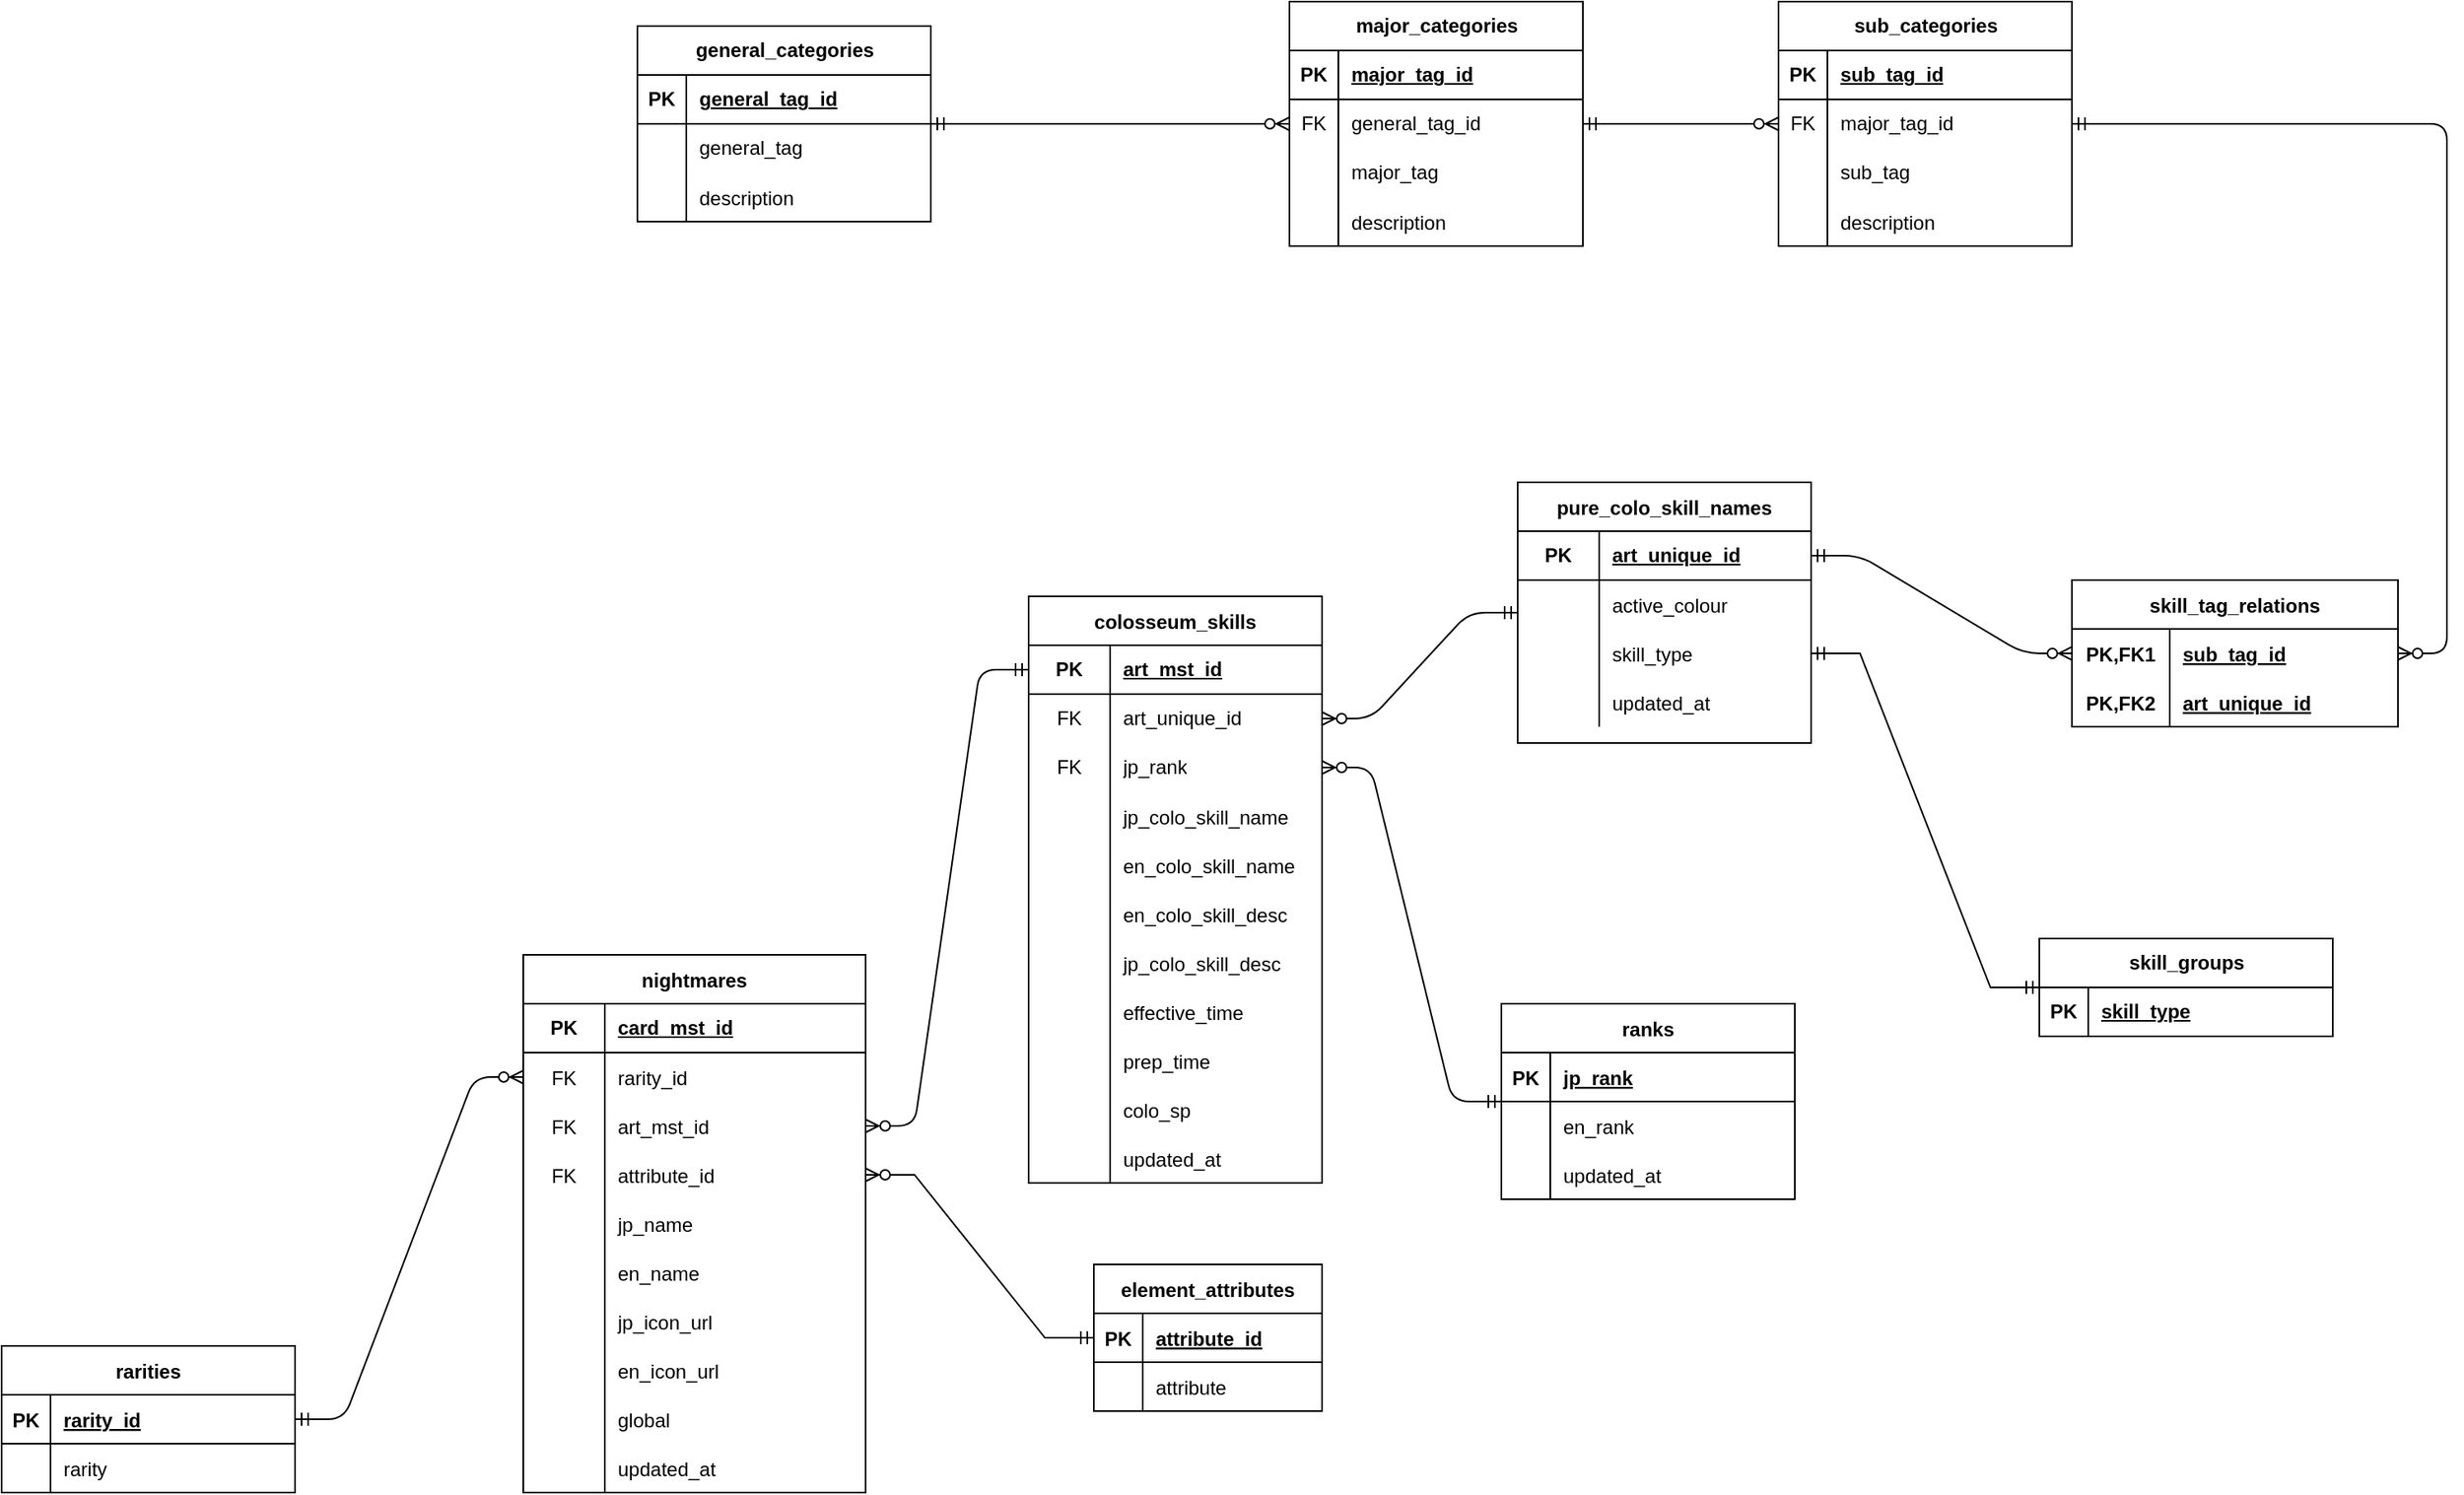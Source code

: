 <mxfile version="21.3.3" type="device">
  <diagram id="wpCMQ-WfdFT2mB1zbhHd" name="Page-1">
    <mxGraphModel dx="1407" dy="1623" grid="1" gridSize="10" guides="1" tooltips="1" connect="1" arrows="1" fold="1" page="1" pageScale="1" pageWidth="850" pageHeight="1100" math="0" shadow="0">
      <root>
        <mxCell id="0" />
        <mxCell id="1" parent="0" />
        <mxCell id="XLu-fi0Ga7GcABhSvW0O-1" value="colosseum_skills" style="shape=table;startSize=30;container=1;collapsible=1;childLayout=tableLayout;fixedRows=1;rowLines=0;fontStyle=1;align=center;resizeLast=1;" parent="1" vertex="1">
          <mxGeometry x="690" y="-440" width="180" height="360" as="geometry" />
        </mxCell>
        <mxCell id="hcIT6RSWGBVdwTrndITN-65" value="" style="shape=tableRow;horizontal=0;startSize=0;swimlaneHead=0;swimlaneBody=0;fillColor=none;collapsible=0;dropTarget=0;points=[[0,0.5],[1,0.5]];portConstraint=eastwest;top=0;left=0;right=0;bottom=1;" parent="XLu-fi0Ga7GcABhSvW0O-1" vertex="1">
          <mxGeometry y="30" width="180" height="30" as="geometry" />
        </mxCell>
        <mxCell id="hcIT6RSWGBVdwTrndITN-66" value="PK" style="shape=partialRectangle;connectable=0;fillColor=none;top=0;left=0;bottom=0;right=0;fontStyle=1;overflow=hidden;whiteSpace=wrap;html=1;" parent="hcIT6RSWGBVdwTrndITN-65" vertex="1">
          <mxGeometry width="50" height="30" as="geometry">
            <mxRectangle width="50" height="30" as="alternateBounds" />
          </mxGeometry>
        </mxCell>
        <mxCell id="hcIT6RSWGBVdwTrndITN-67" value="art_mst_id" style="shape=partialRectangle;connectable=0;fillColor=none;top=0;left=0;bottom=0;right=0;align=left;spacingLeft=6;fontStyle=5;overflow=hidden;whiteSpace=wrap;html=1;" parent="hcIT6RSWGBVdwTrndITN-65" vertex="1">
          <mxGeometry x="50" width="130" height="30" as="geometry">
            <mxRectangle width="130" height="30" as="alternateBounds" />
          </mxGeometry>
        </mxCell>
        <mxCell id="hcIT6RSWGBVdwTrndITN-106" value="" style="shape=tableRow;horizontal=0;startSize=0;swimlaneHead=0;swimlaneBody=0;fillColor=none;collapsible=0;dropTarget=0;points=[[0,0.5],[1,0.5]];portConstraint=eastwest;top=0;left=0;right=0;bottom=0;" parent="XLu-fi0Ga7GcABhSvW0O-1" vertex="1">
          <mxGeometry y="60" width="180" height="30" as="geometry" />
        </mxCell>
        <mxCell id="hcIT6RSWGBVdwTrndITN-107" value="FK" style="shape=partialRectangle;connectable=0;fillColor=none;top=0;left=0;bottom=0;right=0;fontStyle=0;overflow=hidden;whiteSpace=wrap;html=1;" parent="hcIT6RSWGBVdwTrndITN-106" vertex="1">
          <mxGeometry width="50" height="30" as="geometry">
            <mxRectangle width="50" height="30" as="alternateBounds" />
          </mxGeometry>
        </mxCell>
        <mxCell id="hcIT6RSWGBVdwTrndITN-108" value="art_unique_id" style="shape=partialRectangle;connectable=0;fillColor=none;top=0;left=0;bottom=0;right=0;align=left;spacingLeft=6;fontStyle=0;overflow=hidden;whiteSpace=wrap;html=1;" parent="hcIT6RSWGBVdwTrndITN-106" vertex="1">
          <mxGeometry x="50" width="130" height="30" as="geometry">
            <mxRectangle width="130" height="30" as="alternateBounds" />
          </mxGeometry>
        </mxCell>
        <mxCell id="hcIT6RSWGBVdwTrndITN-109" value="" style="shape=tableRow;horizontal=0;startSize=0;swimlaneHead=0;swimlaneBody=0;fillColor=none;collapsible=0;dropTarget=0;points=[[0,0.5],[1,0.5]];portConstraint=eastwest;top=0;left=0;right=0;bottom=0;" parent="XLu-fi0Ga7GcABhSvW0O-1" vertex="1">
          <mxGeometry y="90" width="180" height="30" as="geometry" />
        </mxCell>
        <mxCell id="hcIT6RSWGBVdwTrndITN-110" value="FK" style="shape=partialRectangle;connectable=0;fillColor=none;top=0;left=0;bottom=0;right=0;fontStyle=0;overflow=hidden;whiteSpace=wrap;html=1;" parent="hcIT6RSWGBVdwTrndITN-109" vertex="1">
          <mxGeometry width="50" height="30" as="geometry">
            <mxRectangle width="50" height="30" as="alternateBounds" />
          </mxGeometry>
        </mxCell>
        <mxCell id="hcIT6RSWGBVdwTrndITN-111" value="jp_rank" style="shape=partialRectangle;connectable=0;fillColor=none;top=0;left=0;bottom=0;right=0;align=left;spacingLeft=6;fontStyle=0;overflow=hidden;whiteSpace=wrap;html=1;" parent="hcIT6RSWGBVdwTrndITN-109" vertex="1">
          <mxGeometry x="50" width="130" height="30" as="geometry">
            <mxRectangle width="130" height="30" as="alternateBounds" />
          </mxGeometry>
        </mxCell>
        <mxCell id="hcIT6RSWGBVdwTrndITN-103" value="" style="shape=tableRow;horizontal=0;startSize=0;swimlaneHead=0;swimlaneBody=0;fillColor=none;collapsible=0;dropTarget=0;points=[[0,0.5],[1,0.5]];portConstraint=eastwest;top=0;left=0;right=0;bottom=0;" parent="XLu-fi0Ga7GcABhSvW0O-1" vertex="1">
          <mxGeometry y="120" width="180" height="30" as="geometry" />
        </mxCell>
        <mxCell id="hcIT6RSWGBVdwTrndITN-104" value="" style="shape=partialRectangle;connectable=0;fillColor=none;top=0;left=0;bottom=0;right=0;editable=1;overflow=hidden;" parent="hcIT6RSWGBVdwTrndITN-103" vertex="1">
          <mxGeometry width="50" height="30" as="geometry">
            <mxRectangle width="50" height="30" as="alternateBounds" />
          </mxGeometry>
        </mxCell>
        <mxCell id="hcIT6RSWGBVdwTrndITN-105" value="jp_colo_skill_name" style="shape=partialRectangle;connectable=0;fillColor=none;top=0;left=0;bottom=0;right=0;align=left;spacingLeft=6;overflow=hidden;" parent="hcIT6RSWGBVdwTrndITN-103" vertex="1">
          <mxGeometry x="50" width="130" height="30" as="geometry">
            <mxRectangle width="130" height="30" as="alternateBounds" />
          </mxGeometry>
        </mxCell>
        <mxCell id="HWZdlvp0xTMX7JYp3wMG-78" value="" style="shape=partialRectangle;collapsible=0;dropTarget=0;pointerEvents=0;fillColor=none;top=0;left=0;bottom=0;right=0;points=[[0,0.5],[1,0.5]];portConstraint=eastwest;" parent="XLu-fi0Ga7GcABhSvW0O-1" vertex="1">
          <mxGeometry y="150" width="180" height="30" as="geometry" />
        </mxCell>
        <mxCell id="HWZdlvp0xTMX7JYp3wMG-79" value="" style="shape=partialRectangle;connectable=0;fillColor=none;top=0;left=0;bottom=0;right=0;editable=1;overflow=hidden;" parent="HWZdlvp0xTMX7JYp3wMG-78" vertex="1">
          <mxGeometry width="50" height="30" as="geometry">
            <mxRectangle width="50" height="30" as="alternateBounds" />
          </mxGeometry>
        </mxCell>
        <mxCell id="HWZdlvp0xTMX7JYp3wMG-80" value="en_colo_skill_name" style="shape=partialRectangle;connectable=0;fillColor=none;top=0;left=0;bottom=0;right=0;align=left;spacingLeft=6;overflow=hidden;" parent="HWZdlvp0xTMX7JYp3wMG-78" vertex="1">
          <mxGeometry x="50" width="130" height="30" as="geometry">
            <mxRectangle width="130" height="30" as="alternateBounds" />
          </mxGeometry>
        </mxCell>
        <mxCell id="HWZdlvp0xTMX7JYp3wMG-40" value="" style="shape=partialRectangle;collapsible=0;dropTarget=0;pointerEvents=0;fillColor=none;top=0;left=0;bottom=0;right=0;points=[[0,0.5],[1,0.5]];portConstraint=eastwest;" parent="XLu-fi0Ga7GcABhSvW0O-1" vertex="1">
          <mxGeometry y="180" width="180" height="30" as="geometry" />
        </mxCell>
        <mxCell id="HWZdlvp0xTMX7JYp3wMG-41" value="" style="shape=partialRectangle;connectable=0;fillColor=none;top=0;left=0;bottom=0;right=0;editable=1;overflow=hidden;" parent="HWZdlvp0xTMX7JYp3wMG-40" vertex="1">
          <mxGeometry width="50" height="30" as="geometry">
            <mxRectangle width="50" height="30" as="alternateBounds" />
          </mxGeometry>
        </mxCell>
        <mxCell id="HWZdlvp0xTMX7JYp3wMG-42" value="en_colo_skill_desc" style="shape=partialRectangle;connectable=0;fillColor=none;top=0;left=0;bottom=0;right=0;align=left;spacingLeft=6;overflow=hidden;" parent="HWZdlvp0xTMX7JYp3wMG-40" vertex="1">
          <mxGeometry x="50" width="130" height="30" as="geometry">
            <mxRectangle width="130" height="30" as="alternateBounds" />
          </mxGeometry>
        </mxCell>
        <mxCell id="XLu-fi0Ga7GcABhSvW0O-5" value="" style="shape=tableRow;horizontal=0;startSize=0;swimlaneHead=0;swimlaneBody=0;fillColor=none;collapsible=0;dropTarget=0;points=[[0,0.5],[1,0.5]];portConstraint=eastwest;top=0;left=0;right=0;bottom=0;" parent="XLu-fi0Ga7GcABhSvW0O-1" vertex="1">
          <mxGeometry y="210" width="180" height="30" as="geometry" />
        </mxCell>
        <mxCell id="XLu-fi0Ga7GcABhSvW0O-6" value="" style="shape=partialRectangle;connectable=0;fillColor=none;top=0;left=0;bottom=0;right=0;editable=1;overflow=hidden;" parent="XLu-fi0Ga7GcABhSvW0O-5" vertex="1">
          <mxGeometry width="50" height="30" as="geometry">
            <mxRectangle width="50" height="30" as="alternateBounds" />
          </mxGeometry>
        </mxCell>
        <mxCell id="XLu-fi0Ga7GcABhSvW0O-7" value="jp_colo_skill_desc" style="shape=partialRectangle;connectable=0;fillColor=none;top=0;left=0;bottom=0;right=0;align=left;spacingLeft=6;overflow=hidden;" parent="XLu-fi0Ga7GcABhSvW0O-5" vertex="1">
          <mxGeometry x="50" width="130" height="30" as="geometry">
            <mxRectangle width="130" height="30" as="alternateBounds" />
          </mxGeometry>
        </mxCell>
        <mxCell id="XLu-fi0Ga7GcABhSvW0O-11" value="" style="shape=tableRow;horizontal=0;startSize=0;swimlaneHead=0;swimlaneBody=0;fillColor=none;collapsible=0;dropTarget=0;points=[[0,0.5],[1,0.5]];portConstraint=eastwest;top=0;left=0;right=0;bottom=0;" parent="XLu-fi0Ga7GcABhSvW0O-1" vertex="1">
          <mxGeometry y="240" width="180" height="30" as="geometry" />
        </mxCell>
        <mxCell id="XLu-fi0Ga7GcABhSvW0O-12" value="" style="shape=partialRectangle;connectable=0;fillColor=none;top=0;left=0;bottom=0;right=0;editable=1;overflow=hidden;" parent="XLu-fi0Ga7GcABhSvW0O-11" vertex="1">
          <mxGeometry width="50" height="30" as="geometry">
            <mxRectangle width="50" height="30" as="alternateBounds" />
          </mxGeometry>
        </mxCell>
        <mxCell id="XLu-fi0Ga7GcABhSvW0O-13" value="effective_time" style="shape=partialRectangle;connectable=0;fillColor=none;top=0;left=0;bottom=0;right=0;align=left;spacingLeft=6;overflow=hidden;" parent="XLu-fi0Ga7GcABhSvW0O-11" vertex="1">
          <mxGeometry x="50" width="130" height="30" as="geometry">
            <mxRectangle width="130" height="30" as="alternateBounds" />
          </mxGeometry>
        </mxCell>
        <mxCell id="XLu-fi0Ga7GcABhSvW0O-8" value="" style="shape=tableRow;horizontal=0;startSize=0;swimlaneHead=0;swimlaneBody=0;fillColor=none;collapsible=0;dropTarget=0;points=[[0,0.5],[1,0.5]];portConstraint=eastwest;top=0;left=0;right=0;bottom=0;" parent="XLu-fi0Ga7GcABhSvW0O-1" vertex="1">
          <mxGeometry y="270" width="180" height="30" as="geometry" />
        </mxCell>
        <mxCell id="XLu-fi0Ga7GcABhSvW0O-9" value="" style="shape=partialRectangle;connectable=0;fillColor=none;top=0;left=0;bottom=0;right=0;editable=1;overflow=hidden;" parent="XLu-fi0Ga7GcABhSvW0O-8" vertex="1">
          <mxGeometry width="50" height="30" as="geometry">
            <mxRectangle width="50" height="30" as="alternateBounds" />
          </mxGeometry>
        </mxCell>
        <mxCell id="XLu-fi0Ga7GcABhSvW0O-10" value="prep_time" style="shape=partialRectangle;connectable=0;fillColor=none;top=0;left=0;bottom=0;right=0;align=left;spacingLeft=6;overflow=hidden;" parent="XLu-fi0Ga7GcABhSvW0O-8" vertex="1">
          <mxGeometry x="50" width="130" height="30" as="geometry">
            <mxRectangle width="130" height="30" as="alternateBounds" />
          </mxGeometry>
        </mxCell>
        <mxCell id="XLu-fi0Ga7GcABhSvW0O-70" value="" style="shape=tableRow;horizontal=0;startSize=0;swimlaneHead=0;swimlaneBody=0;fillColor=none;collapsible=0;dropTarget=0;points=[[0,0.5],[1,0.5]];portConstraint=eastwest;top=0;left=0;right=0;bottom=0;" parent="XLu-fi0Ga7GcABhSvW0O-1" vertex="1">
          <mxGeometry y="300" width="180" height="30" as="geometry" />
        </mxCell>
        <mxCell id="XLu-fi0Ga7GcABhSvW0O-71" value="" style="shape=partialRectangle;connectable=0;fillColor=none;top=0;left=0;bottom=0;right=0;editable=1;overflow=hidden;" parent="XLu-fi0Ga7GcABhSvW0O-70" vertex="1">
          <mxGeometry width="50" height="30" as="geometry">
            <mxRectangle width="50" height="30" as="alternateBounds" />
          </mxGeometry>
        </mxCell>
        <mxCell id="XLu-fi0Ga7GcABhSvW0O-72" value="colo_sp" style="shape=partialRectangle;connectable=0;fillColor=none;top=0;left=0;bottom=0;right=0;align=left;spacingLeft=6;overflow=hidden;" parent="XLu-fi0Ga7GcABhSvW0O-70" vertex="1">
          <mxGeometry x="50" width="130" height="30" as="geometry">
            <mxRectangle width="130" height="30" as="alternateBounds" />
          </mxGeometry>
        </mxCell>
        <mxCell id="hcIT6RSWGBVdwTrndITN-122" value="" style="shape=tableRow;horizontal=0;startSize=0;swimlaneHead=0;swimlaneBody=0;fillColor=none;collapsible=0;dropTarget=0;points=[[0,0.5],[1,0.5]];portConstraint=eastwest;top=0;left=0;right=0;bottom=0;" parent="XLu-fi0Ga7GcABhSvW0O-1" vertex="1">
          <mxGeometry y="330" width="180" height="30" as="geometry" />
        </mxCell>
        <mxCell id="hcIT6RSWGBVdwTrndITN-123" value="" style="shape=partialRectangle;connectable=0;fillColor=none;top=0;left=0;bottom=0;right=0;editable=1;overflow=hidden;" parent="hcIT6RSWGBVdwTrndITN-122" vertex="1">
          <mxGeometry width="50" height="30" as="geometry">
            <mxRectangle width="50" height="30" as="alternateBounds" />
          </mxGeometry>
        </mxCell>
        <mxCell id="hcIT6RSWGBVdwTrndITN-124" value="updated_at" style="shape=partialRectangle;connectable=0;fillColor=none;top=0;left=0;bottom=0;right=0;align=left;spacingLeft=6;overflow=hidden;" parent="hcIT6RSWGBVdwTrndITN-122" vertex="1">
          <mxGeometry x="50" width="130" height="30" as="geometry">
            <mxRectangle width="130" height="30" as="alternateBounds" />
          </mxGeometry>
        </mxCell>
        <mxCell id="XLu-fi0Ga7GcABhSvW0O-66" value="nightmares" style="shape=table;startSize=30;container=1;collapsible=1;childLayout=tableLayout;fixedRows=1;rowLines=0;fontStyle=1;align=center;resizeLast=1;" parent="1" vertex="1">
          <mxGeometry x="380" y="-220" width="210" height="330" as="geometry" />
        </mxCell>
        <mxCell id="hcIT6RSWGBVdwTrndITN-68" value="" style="shape=tableRow;horizontal=0;startSize=0;swimlaneHead=0;swimlaneBody=0;fillColor=none;collapsible=0;dropTarget=0;points=[[0,0.5],[1,0.5]];portConstraint=eastwest;top=0;left=0;right=0;bottom=1;" parent="XLu-fi0Ga7GcABhSvW0O-66" vertex="1">
          <mxGeometry y="30" width="210" height="30" as="geometry" />
        </mxCell>
        <mxCell id="hcIT6RSWGBVdwTrndITN-69" value="PK" style="shape=partialRectangle;connectable=0;fillColor=none;top=0;left=0;bottom=0;right=0;fontStyle=1;overflow=hidden;whiteSpace=wrap;html=1;" parent="hcIT6RSWGBVdwTrndITN-68" vertex="1">
          <mxGeometry width="50" height="30" as="geometry">
            <mxRectangle width="50" height="30" as="alternateBounds" />
          </mxGeometry>
        </mxCell>
        <mxCell id="hcIT6RSWGBVdwTrndITN-70" value="card_mst_id" style="shape=partialRectangle;connectable=0;fillColor=none;top=0;left=0;bottom=0;right=0;align=left;spacingLeft=6;fontStyle=5;overflow=hidden;whiteSpace=wrap;html=1;" parent="hcIT6RSWGBVdwTrndITN-68" vertex="1">
          <mxGeometry x="50" width="160" height="30" as="geometry">
            <mxRectangle width="160" height="30" as="alternateBounds" />
          </mxGeometry>
        </mxCell>
        <mxCell id="hcIT6RSWGBVdwTrndITN-112" value="" style="shape=tableRow;horizontal=0;startSize=0;swimlaneHead=0;swimlaneBody=0;fillColor=none;collapsible=0;dropTarget=0;points=[[0,0.5],[1,0.5]];portConstraint=eastwest;top=0;left=0;right=0;bottom=0;" parent="XLu-fi0Ga7GcABhSvW0O-66" vertex="1">
          <mxGeometry y="60" width="210" height="30" as="geometry" />
        </mxCell>
        <mxCell id="hcIT6RSWGBVdwTrndITN-113" value="FK" style="shape=partialRectangle;connectable=0;fillColor=none;top=0;left=0;bottom=0;right=0;fontStyle=0;overflow=hidden;" parent="hcIT6RSWGBVdwTrndITN-112" vertex="1">
          <mxGeometry width="50" height="30" as="geometry">
            <mxRectangle width="50" height="30" as="alternateBounds" />
          </mxGeometry>
        </mxCell>
        <mxCell id="hcIT6RSWGBVdwTrndITN-114" value="rarity_id" style="shape=partialRectangle;connectable=0;fillColor=none;top=0;left=0;bottom=0;right=0;align=left;spacingLeft=6;fontStyle=0;overflow=hidden;" parent="hcIT6RSWGBVdwTrndITN-112" vertex="1">
          <mxGeometry x="50" width="160" height="30" as="geometry">
            <mxRectangle width="160" height="30" as="alternateBounds" />
          </mxGeometry>
        </mxCell>
        <mxCell id="XLu-fi0Ga7GcABhSvW0O-109" value="" style="shape=tableRow;horizontal=0;startSize=0;swimlaneHead=0;swimlaneBody=0;fillColor=none;collapsible=0;dropTarget=0;points=[[0,0.5],[1,0.5]];portConstraint=eastwest;top=0;left=0;right=0;bottom=0;" parent="XLu-fi0Ga7GcABhSvW0O-66" vertex="1">
          <mxGeometry y="90" width="210" height="30" as="geometry" />
        </mxCell>
        <mxCell id="XLu-fi0Ga7GcABhSvW0O-110" value="FK" style="shape=partialRectangle;connectable=0;fillColor=none;top=0;left=0;bottom=0;right=0;fontStyle=0;overflow=hidden;" parent="XLu-fi0Ga7GcABhSvW0O-109" vertex="1">
          <mxGeometry width="50" height="30" as="geometry">
            <mxRectangle width="50" height="30" as="alternateBounds" />
          </mxGeometry>
        </mxCell>
        <mxCell id="XLu-fi0Ga7GcABhSvW0O-111" value="art_mst_id" style="shape=partialRectangle;connectable=0;fillColor=none;top=0;left=0;bottom=0;right=0;align=left;spacingLeft=6;fontStyle=0;overflow=hidden;" parent="XLu-fi0Ga7GcABhSvW0O-109" vertex="1">
          <mxGeometry x="50" width="160" height="30" as="geometry">
            <mxRectangle width="160" height="30" as="alternateBounds" />
          </mxGeometry>
        </mxCell>
        <mxCell id="XLu-fi0Ga7GcABhSvW0O-100" value="" style="shape=tableRow;horizontal=0;startSize=0;swimlaneHead=0;swimlaneBody=0;fillColor=none;collapsible=0;dropTarget=0;points=[[0,0.5],[1,0.5]];portConstraint=eastwest;top=0;left=0;right=0;bottom=0;" parent="XLu-fi0Ga7GcABhSvW0O-66" vertex="1">
          <mxGeometry y="120" width="210" height="30" as="geometry" />
        </mxCell>
        <mxCell id="XLu-fi0Ga7GcABhSvW0O-101" value="FK" style="shape=partialRectangle;connectable=0;fillColor=none;top=0;left=0;bottom=0;right=0;fontStyle=0;overflow=hidden;" parent="XLu-fi0Ga7GcABhSvW0O-100" vertex="1">
          <mxGeometry width="50" height="30" as="geometry">
            <mxRectangle width="50" height="30" as="alternateBounds" />
          </mxGeometry>
        </mxCell>
        <mxCell id="XLu-fi0Ga7GcABhSvW0O-102" value="attribute_id" style="shape=partialRectangle;connectable=0;fillColor=none;top=0;left=0;bottom=0;right=0;align=left;spacingLeft=6;fontStyle=0;overflow=hidden;" parent="XLu-fi0Ga7GcABhSvW0O-100" vertex="1">
          <mxGeometry x="50" width="160" height="30" as="geometry">
            <mxRectangle width="160" height="30" as="alternateBounds" />
          </mxGeometry>
        </mxCell>
        <mxCell id="hcIT6RSWGBVdwTrndITN-91" value="" style="shape=tableRow;horizontal=0;startSize=0;swimlaneHead=0;swimlaneBody=0;fillColor=none;collapsible=0;dropTarget=0;points=[[0,0.5],[1,0.5]];portConstraint=eastwest;top=0;left=0;right=0;bottom=0;" parent="XLu-fi0Ga7GcABhSvW0O-66" vertex="1">
          <mxGeometry y="150" width="210" height="30" as="geometry" />
        </mxCell>
        <mxCell id="hcIT6RSWGBVdwTrndITN-92" value="" style="shape=partialRectangle;connectable=0;fillColor=none;top=0;left=0;bottom=0;right=0;editable=1;overflow=hidden;" parent="hcIT6RSWGBVdwTrndITN-91" vertex="1">
          <mxGeometry width="50" height="30" as="geometry">
            <mxRectangle width="50" height="30" as="alternateBounds" />
          </mxGeometry>
        </mxCell>
        <mxCell id="hcIT6RSWGBVdwTrndITN-93" value="jp_name" style="shape=partialRectangle;connectable=0;fillColor=none;top=0;left=0;bottom=0;right=0;align=left;spacingLeft=6;overflow=hidden;" parent="hcIT6RSWGBVdwTrndITN-91" vertex="1">
          <mxGeometry x="50" width="160" height="30" as="geometry">
            <mxRectangle width="160" height="30" as="alternateBounds" />
          </mxGeometry>
        </mxCell>
        <mxCell id="hcIT6RSWGBVdwTrndITN-88" value="" style="shape=tableRow;horizontal=0;startSize=0;swimlaneHead=0;swimlaneBody=0;fillColor=none;collapsible=0;dropTarget=0;points=[[0,0.5],[1,0.5]];portConstraint=eastwest;top=0;left=0;right=0;bottom=0;" parent="XLu-fi0Ga7GcABhSvW0O-66" vertex="1">
          <mxGeometry y="180" width="210" height="30" as="geometry" />
        </mxCell>
        <mxCell id="hcIT6RSWGBVdwTrndITN-89" value="" style="shape=partialRectangle;connectable=0;fillColor=none;top=0;left=0;bottom=0;right=0;editable=1;overflow=hidden;" parent="hcIT6RSWGBVdwTrndITN-88" vertex="1">
          <mxGeometry width="50" height="30" as="geometry">
            <mxRectangle width="50" height="30" as="alternateBounds" />
          </mxGeometry>
        </mxCell>
        <mxCell id="hcIT6RSWGBVdwTrndITN-90" value="en_name" style="shape=partialRectangle;connectable=0;fillColor=none;top=0;left=0;bottom=0;right=0;align=left;spacingLeft=6;overflow=hidden;" parent="hcIT6RSWGBVdwTrndITN-88" vertex="1">
          <mxGeometry x="50" width="160" height="30" as="geometry">
            <mxRectangle width="160" height="30" as="alternateBounds" />
          </mxGeometry>
        </mxCell>
        <mxCell id="HWZdlvp0xTMX7JYp3wMG-90" value="" style="shape=partialRectangle;collapsible=0;dropTarget=0;pointerEvents=0;fillColor=none;top=0;left=0;bottom=0;right=0;points=[[0,0.5],[1,0.5]];portConstraint=eastwest;" parent="XLu-fi0Ga7GcABhSvW0O-66" vertex="1">
          <mxGeometry y="210" width="210" height="30" as="geometry" />
        </mxCell>
        <mxCell id="HWZdlvp0xTMX7JYp3wMG-91" value="" style="shape=partialRectangle;connectable=0;fillColor=none;top=0;left=0;bottom=0;right=0;editable=1;overflow=hidden;" parent="HWZdlvp0xTMX7JYp3wMG-90" vertex="1">
          <mxGeometry width="50" height="30" as="geometry">
            <mxRectangle width="50" height="30" as="alternateBounds" />
          </mxGeometry>
        </mxCell>
        <mxCell id="HWZdlvp0xTMX7JYp3wMG-92" value="jp_icon_url" style="shape=partialRectangle;connectable=0;fillColor=none;top=0;left=0;bottom=0;right=0;align=left;spacingLeft=6;overflow=hidden;" parent="HWZdlvp0xTMX7JYp3wMG-90" vertex="1">
          <mxGeometry x="50" width="160" height="30" as="geometry">
            <mxRectangle width="160" height="30" as="alternateBounds" />
          </mxGeometry>
        </mxCell>
        <mxCell id="HWZdlvp0xTMX7JYp3wMG-93" value="" style="shape=partialRectangle;collapsible=0;dropTarget=0;pointerEvents=0;fillColor=none;top=0;left=0;bottom=0;right=0;points=[[0,0.5],[1,0.5]];portConstraint=eastwest;" parent="XLu-fi0Ga7GcABhSvW0O-66" vertex="1">
          <mxGeometry y="240" width="210" height="30" as="geometry" />
        </mxCell>
        <mxCell id="HWZdlvp0xTMX7JYp3wMG-94" value="" style="shape=partialRectangle;connectable=0;fillColor=none;top=0;left=0;bottom=0;right=0;editable=1;overflow=hidden;" parent="HWZdlvp0xTMX7JYp3wMG-93" vertex="1">
          <mxGeometry width="50" height="30" as="geometry">
            <mxRectangle width="50" height="30" as="alternateBounds" />
          </mxGeometry>
        </mxCell>
        <mxCell id="HWZdlvp0xTMX7JYp3wMG-95" value="en_icon_url" style="shape=partialRectangle;connectable=0;fillColor=none;top=0;left=0;bottom=0;right=0;align=left;spacingLeft=6;overflow=hidden;" parent="HWZdlvp0xTMX7JYp3wMG-93" vertex="1">
          <mxGeometry x="50" width="160" height="30" as="geometry">
            <mxRectangle width="160" height="30" as="alternateBounds" />
          </mxGeometry>
        </mxCell>
        <mxCell id="XLu-fi0Ga7GcABhSvW0O-76" value="" style="shape=tableRow;horizontal=0;startSize=0;swimlaneHead=0;swimlaneBody=0;fillColor=none;collapsible=0;dropTarget=0;points=[[0,0.5],[1,0.5]];portConstraint=eastwest;top=0;left=0;right=0;bottom=0;" parent="XLu-fi0Ga7GcABhSvW0O-66" vertex="1">
          <mxGeometry y="270" width="210" height="30" as="geometry" />
        </mxCell>
        <mxCell id="XLu-fi0Ga7GcABhSvW0O-77" value="" style="shape=partialRectangle;connectable=0;fillColor=none;top=0;left=0;bottom=0;right=0;editable=1;overflow=hidden;" parent="XLu-fi0Ga7GcABhSvW0O-76" vertex="1">
          <mxGeometry width="50" height="30" as="geometry">
            <mxRectangle width="50" height="30" as="alternateBounds" />
          </mxGeometry>
        </mxCell>
        <mxCell id="XLu-fi0Ga7GcABhSvW0O-78" value="global" style="shape=partialRectangle;connectable=0;fillColor=none;top=0;left=0;bottom=0;right=0;align=left;spacingLeft=6;overflow=hidden;" parent="XLu-fi0Ga7GcABhSvW0O-76" vertex="1">
          <mxGeometry x="50" width="160" height="30" as="geometry">
            <mxRectangle width="160" height="30" as="alternateBounds" />
          </mxGeometry>
        </mxCell>
        <mxCell id="XLu-fi0Ga7GcABhSvW0O-103" value="" style="shape=tableRow;horizontal=0;startSize=0;swimlaneHead=0;swimlaneBody=0;fillColor=none;collapsible=0;dropTarget=0;points=[[0,0.5],[1,0.5]];portConstraint=eastwest;top=0;left=0;right=0;bottom=0;" parent="XLu-fi0Ga7GcABhSvW0O-66" vertex="1">
          <mxGeometry y="300" width="210" height="30" as="geometry" />
        </mxCell>
        <mxCell id="XLu-fi0Ga7GcABhSvW0O-104" value="" style="shape=partialRectangle;connectable=0;fillColor=none;top=0;left=0;bottom=0;right=0;editable=1;overflow=hidden;" parent="XLu-fi0Ga7GcABhSvW0O-103" vertex="1">
          <mxGeometry width="50" height="30" as="geometry">
            <mxRectangle width="50" height="30" as="alternateBounds" />
          </mxGeometry>
        </mxCell>
        <mxCell id="XLu-fi0Ga7GcABhSvW0O-105" value="updated_at" style="shape=partialRectangle;connectable=0;fillColor=none;top=0;left=0;bottom=0;right=0;align=left;spacingLeft=6;overflow=hidden;" parent="XLu-fi0Ga7GcABhSvW0O-103" vertex="1">
          <mxGeometry x="50" width="160" height="30" as="geometry">
            <mxRectangle width="160" height="30" as="alternateBounds" />
          </mxGeometry>
        </mxCell>
        <mxCell id="XLu-fi0Ga7GcABhSvW0O-79" value="element_attributes" style="shape=table;startSize=30;container=1;collapsible=1;childLayout=tableLayout;fixedRows=1;rowLines=0;fontStyle=1;align=center;resizeLast=1;" parent="1" vertex="1">
          <mxGeometry x="730" y="-30" width="140" height="90" as="geometry" />
        </mxCell>
        <mxCell id="XLu-fi0Ga7GcABhSvW0O-80" value="" style="shape=tableRow;horizontal=0;startSize=0;swimlaneHead=0;swimlaneBody=0;fillColor=none;collapsible=0;dropTarget=0;points=[[0,0.5],[1,0.5]];portConstraint=eastwest;top=0;left=0;right=0;bottom=1;" parent="XLu-fi0Ga7GcABhSvW0O-79" vertex="1">
          <mxGeometry y="30" width="140" height="30" as="geometry" />
        </mxCell>
        <mxCell id="XLu-fi0Ga7GcABhSvW0O-81" value="PK" style="shape=partialRectangle;connectable=0;fillColor=none;top=0;left=0;bottom=0;right=0;fontStyle=1;overflow=hidden;" parent="XLu-fi0Ga7GcABhSvW0O-80" vertex="1">
          <mxGeometry width="30" height="30" as="geometry">
            <mxRectangle width="30" height="30" as="alternateBounds" />
          </mxGeometry>
        </mxCell>
        <mxCell id="XLu-fi0Ga7GcABhSvW0O-82" value="attribute_id" style="shape=partialRectangle;connectable=0;fillColor=none;top=0;left=0;bottom=0;right=0;align=left;spacingLeft=6;fontStyle=5;overflow=hidden;" parent="XLu-fi0Ga7GcABhSvW0O-80" vertex="1">
          <mxGeometry x="30" width="110" height="30" as="geometry">
            <mxRectangle width="110" height="30" as="alternateBounds" />
          </mxGeometry>
        </mxCell>
        <mxCell id="hcIT6RSWGBVdwTrndITN-11" value="" style="shape=tableRow;horizontal=0;startSize=0;swimlaneHead=0;swimlaneBody=0;fillColor=none;collapsible=0;dropTarget=0;points=[[0,0.5],[1,0.5]];portConstraint=eastwest;top=0;left=0;right=0;bottom=0;" parent="XLu-fi0Ga7GcABhSvW0O-79" vertex="1">
          <mxGeometry y="60" width="140" height="30" as="geometry" />
        </mxCell>
        <mxCell id="hcIT6RSWGBVdwTrndITN-12" value="" style="shape=partialRectangle;connectable=0;fillColor=none;top=0;left=0;bottom=0;right=0;editable=1;overflow=hidden;" parent="hcIT6RSWGBVdwTrndITN-11" vertex="1">
          <mxGeometry width="30" height="30" as="geometry">
            <mxRectangle width="30" height="30" as="alternateBounds" />
          </mxGeometry>
        </mxCell>
        <mxCell id="hcIT6RSWGBVdwTrndITN-13" value="attribute" style="shape=partialRectangle;connectable=0;fillColor=none;top=0;left=0;bottom=0;right=0;align=left;spacingLeft=6;overflow=hidden;" parent="hcIT6RSWGBVdwTrndITN-11" vertex="1">
          <mxGeometry x="30" width="110" height="30" as="geometry">
            <mxRectangle width="110" height="30" as="alternateBounds" />
          </mxGeometry>
        </mxCell>
        <mxCell id="XLu-fi0Ga7GcABhSvW0O-108" value="" style="edgeStyle=entityRelationEdgeStyle;fontSize=12;html=1;endArrow=ERzeroToMany;startArrow=ERmandOne;rounded=0;" parent="1" source="XLu-fi0Ga7GcABhSvW0O-79" target="XLu-fi0Ga7GcABhSvW0O-100" edge="1">
          <mxGeometry width="100" height="100" relative="1" as="geometry">
            <mxPoint x="550" y="240" as="sourcePoint" />
            <mxPoint x="650" y="140" as="targetPoint" />
          </mxGeometry>
        </mxCell>
        <mxCell id="HWZdlvp0xTMX7JYp3wMG-1" value="skill_tag_relations" style="shape=table;startSize=30;container=1;collapsible=1;childLayout=tableLayout;fixedRows=1;rowLines=0;fontStyle=1;align=center;resizeLast=1;" parent="1" vertex="1">
          <mxGeometry x="1330" y="-450" width="200" height="90" as="geometry" />
        </mxCell>
        <mxCell id="HWZdlvp0xTMX7JYp3wMG-2" value="" style="shape=partialRectangle;collapsible=0;dropTarget=0;pointerEvents=0;fillColor=none;top=0;left=0;bottom=0;right=0;points=[[0,0.5],[1,0.5]];portConstraint=eastwest;" parent="HWZdlvp0xTMX7JYp3wMG-1" vertex="1">
          <mxGeometry y="30" width="200" height="30" as="geometry" />
        </mxCell>
        <mxCell id="HWZdlvp0xTMX7JYp3wMG-3" value="PK,FK1" style="shape=partialRectangle;connectable=0;fillColor=none;top=0;left=0;bottom=0;right=0;fontStyle=1;overflow=hidden;" parent="HWZdlvp0xTMX7JYp3wMG-2" vertex="1">
          <mxGeometry width="60" height="30" as="geometry">
            <mxRectangle width="60" height="30" as="alternateBounds" />
          </mxGeometry>
        </mxCell>
        <mxCell id="HWZdlvp0xTMX7JYp3wMG-4" value="sub_tag_id" style="shape=partialRectangle;connectable=0;fillColor=none;top=0;left=0;bottom=0;right=0;align=left;spacingLeft=6;fontStyle=5;overflow=hidden;" parent="HWZdlvp0xTMX7JYp3wMG-2" vertex="1">
          <mxGeometry x="60" width="140" height="30" as="geometry">
            <mxRectangle width="140" height="30" as="alternateBounds" />
          </mxGeometry>
        </mxCell>
        <mxCell id="HWZdlvp0xTMX7JYp3wMG-5" value="" style="shape=partialRectangle;collapsible=0;dropTarget=0;pointerEvents=0;fillColor=none;top=0;left=0;bottom=1;right=0;points=[[0,0.5],[1,0.5]];portConstraint=eastwest;" parent="HWZdlvp0xTMX7JYp3wMG-1" vertex="1">
          <mxGeometry y="60" width="200" height="30" as="geometry" />
        </mxCell>
        <mxCell id="HWZdlvp0xTMX7JYp3wMG-6" value="PK,FK2" style="shape=partialRectangle;connectable=0;fillColor=none;top=0;left=0;bottom=0;right=0;fontStyle=1;overflow=hidden;" parent="HWZdlvp0xTMX7JYp3wMG-5" vertex="1">
          <mxGeometry width="60" height="30" as="geometry">
            <mxRectangle width="60" height="30" as="alternateBounds" />
          </mxGeometry>
        </mxCell>
        <mxCell id="HWZdlvp0xTMX7JYp3wMG-7" value="art_unique_id" style="shape=partialRectangle;connectable=0;fillColor=none;top=0;left=0;bottom=0;right=0;align=left;spacingLeft=6;fontStyle=5;overflow=hidden;" parent="HWZdlvp0xTMX7JYp3wMG-5" vertex="1">
          <mxGeometry x="60" width="140" height="30" as="geometry">
            <mxRectangle width="140" height="30" as="alternateBounds" />
          </mxGeometry>
        </mxCell>
        <mxCell id="HWZdlvp0xTMX7JYp3wMG-14" value="ranks" style="shape=table;startSize=30;container=1;collapsible=1;childLayout=tableLayout;fixedRows=1;rowLines=0;fontStyle=1;align=center;resizeLast=1;" parent="1" vertex="1">
          <mxGeometry x="980" y="-190" width="180" height="120" as="geometry" />
        </mxCell>
        <mxCell id="HWZdlvp0xTMX7JYp3wMG-15" value="" style="shape=partialRectangle;collapsible=0;dropTarget=0;pointerEvents=0;fillColor=none;top=0;left=0;bottom=1;right=0;points=[[0,0.5],[1,0.5]];portConstraint=eastwest;" parent="HWZdlvp0xTMX7JYp3wMG-14" vertex="1">
          <mxGeometry y="30" width="180" height="30" as="geometry" />
        </mxCell>
        <mxCell id="HWZdlvp0xTMX7JYp3wMG-16" value="PK" style="shape=partialRectangle;connectable=0;fillColor=none;top=0;left=0;bottom=0;right=0;fontStyle=1;overflow=hidden;" parent="HWZdlvp0xTMX7JYp3wMG-15" vertex="1">
          <mxGeometry width="30" height="30" as="geometry">
            <mxRectangle width="30" height="30" as="alternateBounds" />
          </mxGeometry>
        </mxCell>
        <mxCell id="HWZdlvp0xTMX7JYp3wMG-17" value="jp_rank" style="shape=partialRectangle;connectable=0;fillColor=none;top=0;left=0;bottom=0;right=0;align=left;spacingLeft=6;fontStyle=5;overflow=hidden;" parent="HWZdlvp0xTMX7JYp3wMG-15" vertex="1">
          <mxGeometry x="30" width="150" height="30" as="geometry">
            <mxRectangle width="150" height="30" as="alternateBounds" />
          </mxGeometry>
        </mxCell>
        <mxCell id="HWZdlvp0xTMX7JYp3wMG-18" value="" style="shape=partialRectangle;collapsible=0;dropTarget=0;pointerEvents=0;fillColor=none;top=0;left=0;bottom=0;right=0;points=[[0,0.5],[1,0.5]];portConstraint=eastwest;" parent="HWZdlvp0xTMX7JYp3wMG-14" vertex="1">
          <mxGeometry y="60" width="180" height="30" as="geometry" />
        </mxCell>
        <mxCell id="HWZdlvp0xTMX7JYp3wMG-19" value="" style="shape=partialRectangle;connectable=0;fillColor=none;top=0;left=0;bottom=0;right=0;editable=1;overflow=hidden;" parent="HWZdlvp0xTMX7JYp3wMG-18" vertex="1">
          <mxGeometry width="30" height="30" as="geometry">
            <mxRectangle width="30" height="30" as="alternateBounds" />
          </mxGeometry>
        </mxCell>
        <mxCell id="HWZdlvp0xTMX7JYp3wMG-20" value="en_rank" style="shape=partialRectangle;connectable=0;fillColor=none;top=0;left=0;bottom=0;right=0;align=left;spacingLeft=6;overflow=hidden;" parent="HWZdlvp0xTMX7JYp3wMG-18" vertex="1">
          <mxGeometry x="30" width="150" height="30" as="geometry">
            <mxRectangle width="150" height="30" as="alternateBounds" />
          </mxGeometry>
        </mxCell>
        <mxCell id="hcIT6RSWGBVdwTrndITN-53" value="" style="shape=tableRow;horizontal=0;startSize=0;swimlaneHead=0;swimlaneBody=0;fillColor=none;collapsible=0;dropTarget=0;points=[[0,0.5],[1,0.5]];portConstraint=eastwest;top=0;left=0;right=0;bottom=0;" parent="HWZdlvp0xTMX7JYp3wMG-14" vertex="1">
          <mxGeometry y="90" width="180" height="30" as="geometry" />
        </mxCell>
        <mxCell id="hcIT6RSWGBVdwTrndITN-54" value="" style="shape=partialRectangle;connectable=0;fillColor=none;top=0;left=0;bottom=0;right=0;editable=1;overflow=hidden;" parent="hcIT6RSWGBVdwTrndITN-53" vertex="1">
          <mxGeometry width="30" height="30" as="geometry">
            <mxRectangle width="30" height="30" as="alternateBounds" />
          </mxGeometry>
        </mxCell>
        <mxCell id="hcIT6RSWGBVdwTrndITN-55" value="updated_at" style="shape=partialRectangle;connectable=0;fillColor=none;top=0;left=0;bottom=0;right=0;align=left;spacingLeft=6;overflow=hidden;" parent="hcIT6RSWGBVdwTrndITN-53" vertex="1">
          <mxGeometry x="30" width="150" height="30" as="geometry">
            <mxRectangle width="150" height="30" as="alternateBounds" />
          </mxGeometry>
        </mxCell>
        <mxCell id="HWZdlvp0xTMX7JYp3wMG-27" value="rarities" style="shape=table;startSize=30;container=1;collapsible=1;childLayout=tableLayout;fixedRows=1;rowLines=0;fontStyle=1;align=center;resizeLast=1;" parent="1" vertex="1">
          <mxGeometry x="60" y="20" width="180" height="90" as="geometry" />
        </mxCell>
        <mxCell id="HWZdlvp0xTMX7JYp3wMG-28" value="" style="shape=partialRectangle;collapsible=0;dropTarget=0;pointerEvents=0;fillColor=none;top=0;left=0;bottom=1;right=0;points=[[0,0.5],[1,0.5]];portConstraint=eastwest;" parent="HWZdlvp0xTMX7JYp3wMG-27" vertex="1">
          <mxGeometry y="30" width="180" height="30" as="geometry" />
        </mxCell>
        <mxCell id="HWZdlvp0xTMX7JYp3wMG-29" value="PK" style="shape=partialRectangle;connectable=0;fillColor=none;top=0;left=0;bottom=0;right=0;fontStyle=1;overflow=hidden;" parent="HWZdlvp0xTMX7JYp3wMG-28" vertex="1">
          <mxGeometry width="30" height="30" as="geometry">
            <mxRectangle width="30" height="30" as="alternateBounds" />
          </mxGeometry>
        </mxCell>
        <mxCell id="HWZdlvp0xTMX7JYp3wMG-30" value="rarity_id" style="shape=partialRectangle;connectable=0;fillColor=none;top=0;left=0;bottom=0;right=0;align=left;spacingLeft=6;fontStyle=5;overflow=hidden;" parent="HWZdlvp0xTMX7JYp3wMG-28" vertex="1">
          <mxGeometry x="30" width="150" height="30" as="geometry">
            <mxRectangle width="150" height="30" as="alternateBounds" />
          </mxGeometry>
        </mxCell>
        <mxCell id="HWZdlvp0xTMX7JYp3wMG-31" value="" style="shape=partialRectangle;collapsible=0;dropTarget=0;pointerEvents=0;fillColor=none;top=0;left=0;bottom=0;right=0;points=[[0,0.5],[1,0.5]];portConstraint=eastwest;" parent="HWZdlvp0xTMX7JYp3wMG-27" vertex="1">
          <mxGeometry y="60" width="180" height="30" as="geometry" />
        </mxCell>
        <mxCell id="HWZdlvp0xTMX7JYp3wMG-32" value="" style="shape=partialRectangle;connectable=0;fillColor=none;top=0;left=0;bottom=0;right=0;editable=1;overflow=hidden;" parent="HWZdlvp0xTMX7JYp3wMG-31" vertex="1">
          <mxGeometry width="30" height="30" as="geometry">
            <mxRectangle width="30" height="30" as="alternateBounds" />
          </mxGeometry>
        </mxCell>
        <mxCell id="HWZdlvp0xTMX7JYp3wMG-33" value="rarity" style="shape=partialRectangle;connectable=0;fillColor=none;top=0;left=0;bottom=0;right=0;align=left;spacingLeft=6;overflow=hidden;" parent="HWZdlvp0xTMX7JYp3wMG-31" vertex="1">
          <mxGeometry x="30" width="150" height="30" as="geometry">
            <mxRectangle width="150" height="30" as="alternateBounds" />
          </mxGeometry>
        </mxCell>
        <mxCell id="HWZdlvp0xTMX7JYp3wMG-49" value="" style="edgeStyle=entityRelationEdgeStyle;fontSize=12;html=1;endArrow=ERzeroToMany;startArrow=ERmandOne;" parent="1" source="HWZdlvp0xTMX7JYp3wMG-14" target="hcIT6RSWGBVdwTrndITN-109" edge="1">
          <mxGeometry width="100" height="100" relative="1" as="geometry">
            <mxPoint x="370" y="40" as="sourcePoint" />
            <mxPoint x="470" y="-60" as="targetPoint" />
          </mxGeometry>
        </mxCell>
        <mxCell id="HWZdlvp0xTMX7JYp3wMG-50" value="" style="edgeStyle=entityRelationEdgeStyle;fontSize=12;html=1;endArrow=ERzeroToMany;startArrow=ERmandOne;" parent="1" source="HWZdlvp0xTMX7JYp3wMG-27" target="hcIT6RSWGBVdwTrndITN-112" edge="1">
          <mxGeometry width="100" height="100" relative="1" as="geometry">
            <mxPoint x="370" y="40" as="sourcePoint" />
            <mxPoint x="470" y="-60" as="targetPoint" />
          </mxGeometry>
        </mxCell>
        <mxCell id="HWZdlvp0xTMX7JYp3wMG-58" value="" style="edgeStyle=entityRelationEdgeStyle;fontSize=12;html=1;endArrow=ERzeroToMany;startArrow=ERmandOne;" parent="1" source="hcIT6RSWGBVdwTrndITN-65" target="XLu-fi0Ga7GcABhSvW0O-109" edge="1">
          <mxGeometry width="100" height="100" relative="1" as="geometry">
            <mxPoint x="710" y="-40" as="sourcePoint" />
            <mxPoint x="590" y="-145.0" as="targetPoint" />
          </mxGeometry>
        </mxCell>
        <mxCell id="HWZdlvp0xTMX7JYp3wMG-59" value="pure_colo_skill_names" style="shape=table;startSize=30;container=1;collapsible=1;childLayout=tableLayout;fixedRows=1;rowLines=0;fontStyle=1;align=center;resizeLast=1;" parent="1" vertex="1">
          <mxGeometry x="990" y="-510" width="180" height="160" as="geometry" />
        </mxCell>
        <mxCell id="hcIT6RSWGBVdwTrndITN-71" value="" style="shape=tableRow;horizontal=0;startSize=0;swimlaneHead=0;swimlaneBody=0;fillColor=none;collapsible=0;dropTarget=0;points=[[0,0.5],[1,0.5]];portConstraint=eastwest;top=0;left=0;right=0;bottom=1;" parent="HWZdlvp0xTMX7JYp3wMG-59" vertex="1">
          <mxGeometry y="30" width="180" height="30" as="geometry" />
        </mxCell>
        <mxCell id="hcIT6RSWGBVdwTrndITN-72" value="PK" style="shape=partialRectangle;connectable=0;fillColor=none;top=0;left=0;bottom=0;right=0;fontStyle=1;overflow=hidden;whiteSpace=wrap;html=1;" parent="hcIT6RSWGBVdwTrndITN-71" vertex="1">
          <mxGeometry width="50" height="30" as="geometry">
            <mxRectangle width="50" height="30" as="alternateBounds" />
          </mxGeometry>
        </mxCell>
        <mxCell id="hcIT6RSWGBVdwTrndITN-73" value="art_unique_id" style="shape=partialRectangle;connectable=0;fillColor=none;top=0;left=0;bottom=0;right=0;align=left;spacingLeft=6;fontStyle=5;overflow=hidden;whiteSpace=wrap;html=1;" parent="hcIT6RSWGBVdwTrndITN-71" vertex="1">
          <mxGeometry x="50" width="130" height="30" as="geometry">
            <mxRectangle width="130" height="30" as="alternateBounds" />
          </mxGeometry>
        </mxCell>
        <mxCell id="hcIT6RSWGBVdwTrndITN-2" value="" style="shape=tableRow;horizontal=0;startSize=0;swimlaneHead=0;swimlaneBody=0;fillColor=none;collapsible=0;dropTarget=0;points=[[0,0.5],[1,0.5]];portConstraint=eastwest;top=0;left=0;right=0;bottom=0;" parent="HWZdlvp0xTMX7JYp3wMG-59" vertex="1">
          <mxGeometry y="60" width="180" height="30" as="geometry" />
        </mxCell>
        <mxCell id="hcIT6RSWGBVdwTrndITN-3" value="" style="shape=partialRectangle;connectable=0;fillColor=none;top=0;left=0;bottom=0;right=0;editable=1;overflow=hidden;" parent="hcIT6RSWGBVdwTrndITN-2" vertex="1">
          <mxGeometry width="50" height="30" as="geometry">
            <mxRectangle width="50" height="30" as="alternateBounds" />
          </mxGeometry>
        </mxCell>
        <mxCell id="hcIT6RSWGBVdwTrndITN-4" value="active_colour" style="shape=partialRectangle;connectable=0;fillColor=none;top=0;left=0;bottom=0;right=0;align=left;spacingLeft=6;overflow=hidden;" parent="hcIT6RSWGBVdwTrndITN-2" vertex="1">
          <mxGeometry x="50" width="130" height="30" as="geometry">
            <mxRectangle width="130" height="30" as="alternateBounds" />
          </mxGeometry>
        </mxCell>
        <mxCell id="hcIT6RSWGBVdwTrndITN-5" value="" style="shape=tableRow;horizontal=0;startSize=0;swimlaneHead=0;swimlaneBody=0;fillColor=none;collapsible=0;dropTarget=0;points=[[0,0.5],[1,0.5]];portConstraint=eastwest;top=0;left=0;right=0;bottom=0;" parent="HWZdlvp0xTMX7JYp3wMG-59" vertex="1">
          <mxGeometry y="90" width="180" height="30" as="geometry" />
        </mxCell>
        <mxCell id="hcIT6RSWGBVdwTrndITN-6" value="" style="shape=partialRectangle;connectable=0;fillColor=none;top=0;left=0;bottom=0;right=0;editable=1;overflow=hidden;" parent="hcIT6RSWGBVdwTrndITN-5" vertex="1">
          <mxGeometry width="50" height="30" as="geometry">
            <mxRectangle width="50" height="30" as="alternateBounds" />
          </mxGeometry>
        </mxCell>
        <mxCell id="hcIT6RSWGBVdwTrndITN-7" value="skill_type" style="shape=partialRectangle;connectable=0;fillColor=none;top=0;left=0;bottom=0;right=0;align=left;spacingLeft=6;overflow=hidden;" parent="hcIT6RSWGBVdwTrndITN-5" vertex="1">
          <mxGeometry x="50" width="130" height="30" as="geometry">
            <mxRectangle width="130" height="30" as="alternateBounds" />
          </mxGeometry>
        </mxCell>
        <mxCell id="hcIT6RSWGBVdwTrndITN-8" value="" style="shape=tableRow;horizontal=0;startSize=0;swimlaneHead=0;swimlaneBody=0;fillColor=none;collapsible=0;dropTarget=0;points=[[0,0.5],[1,0.5]];portConstraint=eastwest;top=0;left=0;right=0;bottom=0;" parent="HWZdlvp0xTMX7JYp3wMG-59" vertex="1">
          <mxGeometry y="120" width="180" height="30" as="geometry" />
        </mxCell>
        <mxCell id="hcIT6RSWGBVdwTrndITN-9" value="" style="shape=partialRectangle;connectable=0;fillColor=none;top=0;left=0;bottom=0;right=0;editable=1;overflow=hidden;" parent="hcIT6RSWGBVdwTrndITN-8" vertex="1">
          <mxGeometry width="50" height="30" as="geometry">
            <mxRectangle width="50" height="30" as="alternateBounds" />
          </mxGeometry>
        </mxCell>
        <mxCell id="hcIT6RSWGBVdwTrndITN-10" value="updated_at" style="shape=partialRectangle;connectable=0;fillColor=none;top=0;left=0;bottom=0;right=0;align=left;spacingLeft=6;overflow=hidden;" parent="hcIT6RSWGBVdwTrndITN-8" vertex="1">
          <mxGeometry x="50" width="130" height="30" as="geometry">
            <mxRectangle width="130" height="30" as="alternateBounds" />
          </mxGeometry>
        </mxCell>
        <mxCell id="HWZdlvp0xTMX7JYp3wMG-84" value="" style="edgeStyle=entityRelationEdgeStyle;fontSize=12;html=1;endArrow=ERzeroToMany;startArrow=ERmandOne;" parent="1" source="HWZdlvp0xTMX7JYp3wMG-59" target="hcIT6RSWGBVdwTrndITN-106" edge="1">
          <mxGeometry width="100" height="100" relative="1" as="geometry">
            <mxPoint x="900" y="-490" as="sourcePoint" />
            <mxPoint x="970" y="-360" as="targetPoint" />
          </mxGeometry>
        </mxCell>
        <mxCell id="HWZdlvp0xTMX7JYp3wMG-85" value="" style="edgeStyle=entityRelationEdgeStyle;fontSize=12;html=1;endArrow=ERzeroToMany;startArrow=ERmandOne;" parent="1" source="hcIT6RSWGBVdwTrndITN-40" target="HWZdlvp0xTMX7JYp3wMG-1" edge="1">
          <mxGeometry width="100" height="100" relative="1" as="geometry">
            <mxPoint x="390" y="-280" as="sourcePoint" />
            <mxPoint x="490" y="-380" as="targetPoint" />
          </mxGeometry>
        </mxCell>
        <mxCell id="HWZdlvp0xTMX7JYp3wMG-86" value="" style="edgeStyle=entityRelationEdgeStyle;fontSize=12;html=1;endArrow=ERzeroToMany;startArrow=ERmandOne;" parent="1" source="hcIT6RSWGBVdwTrndITN-71" target="HWZdlvp0xTMX7JYp3wMG-1" edge="1">
          <mxGeometry width="100" height="100" relative="1" as="geometry">
            <mxPoint x="390" y="-280" as="sourcePoint" />
            <mxPoint x="490" y="-380" as="targetPoint" />
          </mxGeometry>
        </mxCell>
        <mxCell id="hcIT6RSWGBVdwTrndITN-14" value="general_categories" style="shape=table;startSize=30;container=1;collapsible=1;childLayout=tableLayout;fixedRows=1;rowLines=0;fontStyle=1;align=center;resizeLast=1;html=1;" parent="1" vertex="1">
          <mxGeometry x="450" y="-790" width="180" height="120" as="geometry" />
        </mxCell>
        <mxCell id="hcIT6RSWGBVdwTrndITN-15" value="" style="shape=tableRow;horizontal=0;startSize=0;swimlaneHead=0;swimlaneBody=0;fillColor=none;collapsible=0;dropTarget=0;points=[[0,0.5],[1,0.5]];portConstraint=eastwest;top=0;left=0;right=0;bottom=1;" parent="hcIT6RSWGBVdwTrndITN-14" vertex="1">
          <mxGeometry y="30" width="180" height="30" as="geometry" />
        </mxCell>
        <mxCell id="hcIT6RSWGBVdwTrndITN-16" value="PK" style="shape=partialRectangle;connectable=0;fillColor=none;top=0;left=0;bottom=0;right=0;fontStyle=1;overflow=hidden;whiteSpace=wrap;html=1;" parent="hcIT6RSWGBVdwTrndITN-15" vertex="1">
          <mxGeometry width="30" height="30" as="geometry">
            <mxRectangle width="30" height="30" as="alternateBounds" />
          </mxGeometry>
        </mxCell>
        <mxCell id="hcIT6RSWGBVdwTrndITN-17" value="general_tag_id" style="shape=partialRectangle;connectable=0;fillColor=none;top=0;left=0;bottom=0;right=0;align=left;spacingLeft=6;fontStyle=5;overflow=hidden;whiteSpace=wrap;html=1;" parent="hcIT6RSWGBVdwTrndITN-15" vertex="1">
          <mxGeometry x="30" width="150" height="30" as="geometry">
            <mxRectangle width="150" height="30" as="alternateBounds" />
          </mxGeometry>
        </mxCell>
        <mxCell id="hcIT6RSWGBVdwTrndITN-18" value="" style="shape=tableRow;horizontal=0;startSize=0;swimlaneHead=0;swimlaneBody=0;fillColor=none;collapsible=0;dropTarget=0;points=[[0,0.5],[1,0.5]];portConstraint=eastwest;top=0;left=0;right=0;bottom=0;" parent="hcIT6RSWGBVdwTrndITN-14" vertex="1">
          <mxGeometry y="60" width="180" height="30" as="geometry" />
        </mxCell>
        <mxCell id="hcIT6RSWGBVdwTrndITN-19" value="" style="shape=partialRectangle;connectable=0;fillColor=none;top=0;left=0;bottom=0;right=0;editable=1;overflow=hidden;whiteSpace=wrap;html=1;" parent="hcIT6RSWGBVdwTrndITN-18" vertex="1">
          <mxGeometry width="30" height="30" as="geometry">
            <mxRectangle width="30" height="30" as="alternateBounds" />
          </mxGeometry>
        </mxCell>
        <mxCell id="hcIT6RSWGBVdwTrndITN-20" value="general_tag" style="shape=partialRectangle;connectable=0;fillColor=none;top=0;left=0;bottom=0;right=0;align=left;spacingLeft=6;overflow=hidden;whiteSpace=wrap;html=1;" parent="hcIT6RSWGBVdwTrndITN-18" vertex="1">
          <mxGeometry x="30" width="150" height="30" as="geometry">
            <mxRectangle width="150" height="30" as="alternateBounds" />
          </mxGeometry>
        </mxCell>
        <mxCell id="hcIT6RSWGBVdwTrndITN-94" value="" style="shape=tableRow;horizontal=0;startSize=0;swimlaneHead=0;swimlaneBody=0;fillColor=none;collapsible=0;dropTarget=0;points=[[0,0.5],[1,0.5]];portConstraint=eastwest;top=0;left=0;right=0;bottom=0;" parent="hcIT6RSWGBVdwTrndITN-14" vertex="1">
          <mxGeometry y="90" width="180" height="30" as="geometry" />
        </mxCell>
        <mxCell id="hcIT6RSWGBVdwTrndITN-95" value="" style="shape=partialRectangle;connectable=0;fillColor=none;top=0;left=0;bottom=0;right=0;editable=1;overflow=hidden;" parent="hcIT6RSWGBVdwTrndITN-94" vertex="1">
          <mxGeometry width="30" height="30" as="geometry">
            <mxRectangle width="30" height="30" as="alternateBounds" />
          </mxGeometry>
        </mxCell>
        <mxCell id="hcIT6RSWGBVdwTrndITN-96" value="description" style="shape=partialRectangle;connectable=0;fillColor=none;top=0;left=0;bottom=0;right=0;align=left;spacingLeft=6;overflow=hidden;" parent="hcIT6RSWGBVdwTrndITN-94" vertex="1">
          <mxGeometry x="30" width="150" height="30" as="geometry">
            <mxRectangle width="150" height="30" as="alternateBounds" />
          </mxGeometry>
        </mxCell>
        <mxCell id="hcIT6RSWGBVdwTrndITN-27" value="major_categories" style="shape=table;startSize=30;container=1;collapsible=1;childLayout=tableLayout;fixedRows=1;rowLines=0;fontStyle=1;align=center;resizeLast=1;html=1;" parent="1" vertex="1">
          <mxGeometry x="850" y="-805" width="180" height="150" as="geometry" />
        </mxCell>
        <mxCell id="hcIT6RSWGBVdwTrndITN-28" value="" style="shape=tableRow;horizontal=0;startSize=0;swimlaneHead=0;swimlaneBody=0;fillColor=none;collapsible=0;dropTarget=0;points=[[0,0.5],[1,0.5]];portConstraint=eastwest;top=0;left=0;right=0;bottom=1;" parent="hcIT6RSWGBVdwTrndITN-27" vertex="1">
          <mxGeometry y="30" width="180" height="30" as="geometry" />
        </mxCell>
        <mxCell id="hcIT6RSWGBVdwTrndITN-29" value="PK" style="shape=partialRectangle;connectable=0;fillColor=none;top=0;left=0;bottom=0;right=0;fontStyle=1;overflow=hidden;whiteSpace=wrap;html=1;" parent="hcIT6RSWGBVdwTrndITN-28" vertex="1">
          <mxGeometry width="30" height="30" as="geometry">
            <mxRectangle width="30" height="30" as="alternateBounds" />
          </mxGeometry>
        </mxCell>
        <mxCell id="hcIT6RSWGBVdwTrndITN-30" value="major_tag_id" style="shape=partialRectangle;connectable=0;fillColor=none;top=0;left=0;bottom=0;right=0;align=left;spacingLeft=6;fontStyle=5;overflow=hidden;whiteSpace=wrap;html=1;" parent="hcIT6RSWGBVdwTrndITN-28" vertex="1">
          <mxGeometry x="30" width="150" height="30" as="geometry">
            <mxRectangle width="150" height="30" as="alternateBounds" />
          </mxGeometry>
        </mxCell>
        <mxCell id="hcIT6RSWGBVdwTrndITN-56" value="" style="shape=tableRow;horizontal=0;startSize=0;swimlaneHead=0;swimlaneBody=0;fillColor=none;collapsible=0;dropTarget=0;points=[[0,0.5],[1,0.5]];portConstraint=eastwest;top=0;left=0;right=0;bottom=0;" parent="hcIT6RSWGBVdwTrndITN-27" vertex="1">
          <mxGeometry y="60" width="180" height="30" as="geometry" />
        </mxCell>
        <mxCell id="hcIT6RSWGBVdwTrndITN-57" value="FK" style="shape=partialRectangle;connectable=0;fillColor=none;top=0;left=0;bottom=0;right=0;fontStyle=0;overflow=hidden;whiteSpace=wrap;html=1;" parent="hcIT6RSWGBVdwTrndITN-56" vertex="1">
          <mxGeometry width="30" height="30" as="geometry">
            <mxRectangle width="30" height="30" as="alternateBounds" />
          </mxGeometry>
        </mxCell>
        <mxCell id="hcIT6RSWGBVdwTrndITN-58" value="general_tag_id" style="shape=partialRectangle;connectable=0;fillColor=none;top=0;left=0;bottom=0;right=0;align=left;spacingLeft=6;fontStyle=0;overflow=hidden;whiteSpace=wrap;html=1;" parent="hcIT6RSWGBVdwTrndITN-56" vertex="1">
          <mxGeometry x="30" width="150" height="30" as="geometry">
            <mxRectangle width="150" height="30" as="alternateBounds" />
          </mxGeometry>
        </mxCell>
        <mxCell id="hcIT6RSWGBVdwTrndITN-31" value="" style="shape=tableRow;horizontal=0;startSize=0;swimlaneHead=0;swimlaneBody=0;fillColor=none;collapsible=0;dropTarget=0;points=[[0,0.5],[1,0.5]];portConstraint=eastwest;top=0;left=0;right=0;bottom=0;" parent="hcIT6RSWGBVdwTrndITN-27" vertex="1">
          <mxGeometry y="90" width="180" height="30" as="geometry" />
        </mxCell>
        <mxCell id="hcIT6RSWGBVdwTrndITN-32" value="" style="shape=partialRectangle;connectable=0;fillColor=none;top=0;left=0;bottom=0;right=0;editable=1;overflow=hidden;whiteSpace=wrap;html=1;" parent="hcIT6RSWGBVdwTrndITN-31" vertex="1">
          <mxGeometry width="30" height="30" as="geometry">
            <mxRectangle width="30" height="30" as="alternateBounds" />
          </mxGeometry>
        </mxCell>
        <mxCell id="hcIT6RSWGBVdwTrndITN-33" value="major_tag" style="shape=partialRectangle;connectable=0;fillColor=none;top=0;left=0;bottom=0;right=0;align=left;spacingLeft=6;overflow=hidden;whiteSpace=wrap;html=1;" parent="hcIT6RSWGBVdwTrndITN-31" vertex="1">
          <mxGeometry x="30" width="150" height="30" as="geometry">
            <mxRectangle width="150" height="30" as="alternateBounds" />
          </mxGeometry>
        </mxCell>
        <mxCell id="hcIT6RSWGBVdwTrndITN-97" value="" style="shape=tableRow;horizontal=0;startSize=0;swimlaneHead=0;swimlaneBody=0;fillColor=none;collapsible=0;dropTarget=0;points=[[0,0.5],[1,0.5]];portConstraint=eastwest;top=0;left=0;right=0;bottom=0;" parent="hcIT6RSWGBVdwTrndITN-27" vertex="1">
          <mxGeometry y="120" width="180" height="30" as="geometry" />
        </mxCell>
        <mxCell id="hcIT6RSWGBVdwTrndITN-98" value="" style="shape=partialRectangle;connectable=0;fillColor=none;top=0;left=0;bottom=0;right=0;editable=1;overflow=hidden;" parent="hcIT6RSWGBVdwTrndITN-97" vertex="1">
          <mxGeometry width="30" height="30" as="geometry">
            <mxRectangle width="30" height="30" as="alternateBounds" />
          </mxGeometry>
        </mxCell>
        <mxCell id="hcIT6RSWGBVdwTrndITN-99" value="description" style="shape=partialRectangle;connectable=0;fillColor=none;top=0;left=0;bottom=0;right=0;align=left;spacingLeft=6;overflow=hidden;" parent="hcIT6RSWGBVdwTrndITN-97" vertex="1">
          <mxGeometry x="30" width="150" height="30" as="geometry">
            <mxRectangle width="150" height="30" as="alternateBounds" />
          </mxGeometry>
        </mxCell>
        <mxCell id="hcIT6RSWGBVdwTrndITN-40" value="sub_categories" style="shape=table;startSize=30;container=1;collapsible=1;childLayout=tableLayout;fixedRows=1;rowLines=0;fontStyle=1;align=center;resizeLast=1;html=1;" parent="1" vertex="1">
          <mxGeometry x="1150" y="-805" width="180" height="150" as="geometry" />
        </mxCell>
        <mxCell id="hcIT6RSWGBVdwTrndITN-41" value="" style="shape=tableRow;horizontal=0;startSize=0;swimlaneHead=0;swimlaneBody=0;fillColor=none;collapsible=0;dropTarget=0;points=[[0,0.5],[1,0.5]];portConstraint=eastwest;top=0;left=0;right=0;bottom=1;" parent="hcIT6RSWGBVdwTrndITN-40" vertex="1">
          <mxGeometry y="30" width="180" height="30" as="geometry" />
        </mxCell>
        <mxCell id="hcIT6RSWGBVdwTrndITN-42" value="PK" style="shape=partialRectangle;connectable=0;fillColor=none;top=0;left=0;bottom=0;right=0;fontStyle=1;overflow=hidden;whiteSpace=wrap;html=1;" parent="hcIT6RSWGBVdwTrndITN-41" vertex="1">
          <mxGeometry width="30" height="30" as="geometry">
            <mxRectangle width="30" height="30" as="alternateBounds" />
          </mxGeometry>
        </mxCell>
        <mxCell id="hcIT6RSWGBVdwTrndITN-43" value="sub_tag_id" style="shape=partialRectangle;connectable=0;fillColor=none;top=0;left=0;bottom=0;right=0;align=left;spacingLeft=6;fontStyle=5;overflow=hidden;whiteSpace=wrap;html=1;" parent="hcIT6RSWGBVdwTrndITN-41" vertex="1">
          <mxGeometry x="30" width="150" height="30" as="geometry">
            <mxRectangle width="150" height="30" as="alternateBounds" />
          </mxGeometry>
        </mxCell>
        <mxCell id="hcIT6RSWGBVdwTrndITN-59" value="" style="shape=tableRow;horizontal=0;startSize=0;swimlaneHead=0;swimlaneBody=0;fillColor=none;collapsible=0;dropTarget=0;points=[[0,0.5],[1,0.5]];portConstraint=eastwest;top=0;left=0;right=0;bottom=0;" parent="hcIT6RSWGBVdwTrndITN-40" vertex="1">
          <mxGeometry y="60" width="180" height="30" as="geometry" />
        </mxCell>
        <mxCell id="hcIT6RSWGBVdwTrndITN-60" value="FK" style="shape=partialRectangle;connectable=0;fillColor=none;top=0;left=0;bottom=0;right=0;fontStyle=0;overflow=hidden;whiteSpace=wrap;html=1;" parent="hcIT6RSWGBVdwTrndITN-59" vertex="1">
          <mxGeometry width="30" height="30" as="geometry">
            <mxRectangle width="30" height="30" as="alternateBounds" />
          </mxGeometry>
        </mxCell>
        <mxCell id="hcIT6RSWGBVdwTrndITN-61" value="major_tag_id" style="shape=partialRectangle;connectable=0;fillColor=none;top=0;left=0;bottom=0;right=0;align=left;spacingLeft=6;fontStyle=0;overflow=hidden;whiteSpace=wrap;html=1;" parent="hcIT6RSWGBVdwTrndITN-59" vertex="1">
          <mxGeometry x="30" width="150" height="30" as="geometry">
            <mxRectangle width="150" height="30" as="alternateBounds" />
          </mxGeometry>
        </mxCell>
        <mxCell id="hcIT6RSWGBVdwTrndITN-44" value="" style="shape=tableRow;horizontal=0;startSize=0;swimlaneHead=0;swimlaneBody=0;fillColor=none;collapsible=0;dropTarget=0;points=[[0,0.5],[1,0.5]];portConstraint=eastwest;top=0;left=0;right=0;bottom=0;" parent="hcIT6RSWGBVdwTrndITN-40" vertex="1">
          <mxGeometry y="90" width="180" height="30" as="geometry" />
        </mxCell>
        <mxCell id="hcIT6RSWGBVdwTrndITN-45" value="" style="shape=partialRectangle;connectable=0;fillColor=none;top=0;left=0;bottom=0;right=0;editable=1;overflow=hidden;whiteSpace=wrap;html=1;" parent="hcIT6RSWGBVdwTrndITN-44" vertex="1">
          <mxGeometry width="30" height="30" as="geometry">
            <mxRectangle width="30" height="30" as="alternateBounds" />
          </mxGeometry>
        </mxCell>
        <mxCell id="hcIT6RSWGBVdwTrndITN-46" value="sub_tag" style="shape=partialRectangle;connectable=0;fillColor=none;top=0;left=0;bottom=0;right=0;align=left;spacingLeft=6;overflow=hidden;whiteSpace=wrap;html=1;" parent="hcIT6RSWGBVdwTrndITN-44" vertex="1">
          <mxGeometry x="30" width="150" height="30" as="geometry">
            <mxRectangle width="150" height="30" as="alternateBounds" />
          </mxGeometry>
        </mxCell>
        <mxCell id="hcIT6RSWGBVdwTrndITN-100" value="" style="shape=tableRow;horizontal=0;startSize=0;swimlaneHead=0;swimlaneBody=0;fillColor=none;collapsible=0;dropTarget=0;points=[[0,0.5],[1,0.5]];portConstraint=eastwest;top=0;left=0;right=0;bottom=0;" parent="hcIT6RSWGBVdwTrndITN-40" vertex="1">
          <mxGeometry y="120" width="180" height="30" as="geometry" />
        </mxCell>
        <mxCell id="hcIT6RSWGBVdwTrndITN-101" value="" style="shape=partialRectangle;connectable=0;fillColor=none;top=0;left=0;bottom=0;right=0;editable=1;overflow=hidden;" parent="hcIT6RSWGBVdwTrndITN-100" vertex="1">
          <mxGeometry width="30" height="30" as="geometry">
            <mxRectangle width="30" height="30" as="alternateBounds" />
          </mxGeometry>
        </mxCell>
        <mxCell id="hcIT6RSWGBVdwTrndITN-102" value="description" style="shape=partialRectangle;connectable=0;fillColor=none;top=0;left=0;bottom=0;right=0;align=left;spacingLeft=6;overflow=hidden;" parent="hcIT6RSWGBVdwTrndITN-100" vertex="1">
          <mxGeometry x="30" width="150" height="30" as="geometry">
            <mxRectangle width="150" height="30" as="alternateBounds" />
          </mxGeometry>
        </mxCell>
        <mxCell id="hcIT6RSWGBVdwTrndITN-63" value="" style="edgeStyle=entityRelationEdgeStyle;fontSize=12;html=1;endArrow=ERzeroToMany;startArrow=ERmandOne;rounded=0;" parent="1" source="hcIT6RSWGBVdwTrndITN-14" target="hcIT6RSWGBVdwTrndITN-27" edge="1">
          <mxGeometry width="100" height="100" relative="1" as="geometry">
            <mxPoint x="610" y="-770" as="sourcePoint" />
            <mxPoint x="710" y="-870" as="targetPoint" />
          </mxGeometry>
        </mxCell>
        <mxCell id="hcIT6RSWGBVdwTrndITN-64" value="" style="edgeStyle=entityRelationEdgeStyle;fontSize=12;html=1;endArrow=ERzeroToMany;startArrow=ERmandOne;rounded=0;" parent="1" source="hcIT6RSWGBVdwTrndITN-27" target="hcIT6RSWGBVdwTrndITN-40" edge="1">
          <mxGeometry width="100" height="100" relative="1" as="geometry">
            <mxPoint x="640" y="-735" as="sourcePoint" />
            <mxPoint x="860" y="-735" as="targetPoint" />
          </mxGeometry>
        </mxCell>
        <mxCell id="hcIT6RSWGBVdwTrndITN-74" value="skill_groups" style="shape=table;startSize=30;container=1;collapsible=1;childLayout=tableLayout;fixedRows=1;rowLines=0;fontStyle=1;align=center;resizeLast=1;html=1;" parent="1" vertex="1">
          <mxGeometry x="1310" y="-230" width="180" height="60" as="geometry" />
        </mxCell>
        <mxCell id="hcIT6RSWGBVdwTrndITN-75" value="" style="shape=tableRow;horizontal=0;startSize=0;swimlaneHead=0;swimlaneBody=0;fillColor=none;collapsible=0;dropTarget=0;points=[[0,0.5],[1,0.5]];portConstraint=eastwest;top=0;left=0;right=0;bottom=1;" parent="hcIT6RSWGBVdwTrndITN-74" vertex="1">
          <mxGeometry y="30" width="180" height="30" as="geometry" />
        </mxCell>
        <mxCell id="hcIT6RSWGBVdwTrndITN-76" value="PK" style="shape=partialRectangle;connectable=0;fillColor=none;top=0;left=0;bottom=0;right=0;fontStyle=1;overflow=hidden;whiteSpace=wrap;html=1;" parent="hcIT6RSWGBVdwTrndITN-75" vertex="1">
          <mxGeometry width="30" height="30" as="geometry">
            <mxRectangle width="30" height="30" as="alternateBounds" />
          </mxGeometry>
        </mxCell>
        <mxCell id="hcIT6RSWGBVdwTrndITN-77" value="skill_type" style="shape=partialRectangle;connectable=0;fillColor=none;top=0;left=0;bottom=0;right=0;align=left;spacingLeft=6;fontStyle=5;overflow=hidden;whiteSpace=wrap;html=1;" parent="hcIT6RSWGBVdwTrndITN-75" vertex="1">
          <mxGeometry x="30" width="150" height="30" as="geometry">
            <mxRectangle width="150" height="30" as="alternateBounds" />
          </mxGeometry>
        </mxCell>
        <mxCell id="hcIT6RSWGBVdwTrndITN-87" value="" style="edgeStyle=entityRelationEdgeStyle;fontSize=12;html=1;endArrow=ERmandOne;startArrow=ERmandOne;rounded=0;" parent="1" source="hcIT6RSWGBVdwTrndITN-5" target="hcIT6RSWGBVdwTrndITN-74" edge="1">
          <mxGeometry width="100" height="100" relative="1" as="geometry">
            <mxPoint x="540" y="-90" as="sourcePoint" />
            <mxPoint x="640" y="-190" as="targetPoint" />
          </mxGeometry>
        </mxCell>
      </root>
    </mxGraphModel>
  </diagram>
</mxfile>
